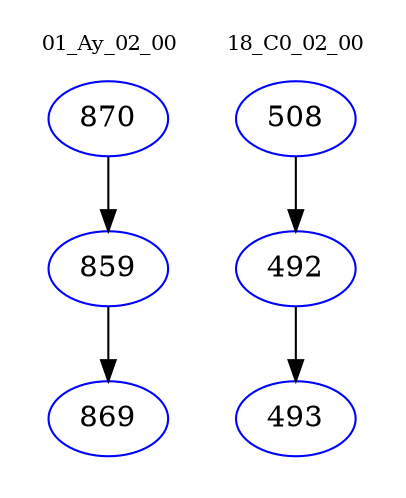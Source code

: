 digraph{
subgraph cluster_0 {
color = white
label = "01_Ay_02_00";
fontsize=10;
T0_870 [label="870", color="blue"]
T0_870 -> T0_859 [color="black"]
T0_859 [label="859", color="blue"]
T0_859 -> T0_869 [color="black"]
T0_869 [label="869", color="blue"]
}
subgraph cluster_1 {
color = white
label = "18_C0_02_00";
fontsize=10;
T1_508 [label="508", color="blue"]
T1_508 -> T1_492 [color="black"]
T1_492 [label="492", color="blue"]
T1_492 -> T1_493 [color="black"]
T1_493 [label="493", color="blue"]
}
}
